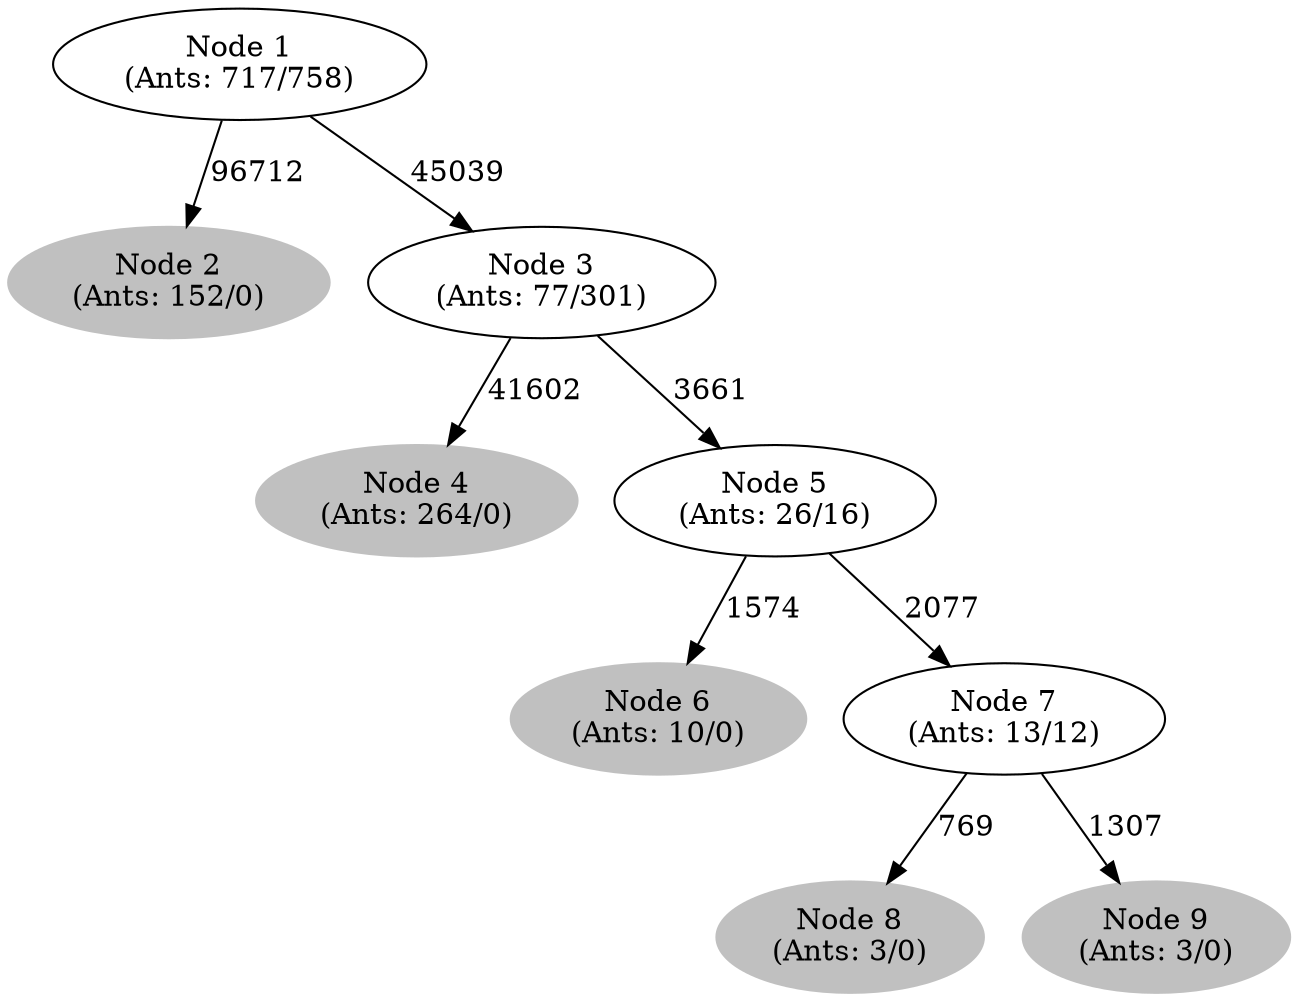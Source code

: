 digraph G {
	
	 "Node 2\n(Ants: 152/0)" [style=filled,color="gray"];
	"Node 1\n(Ants: 717/758)" -> "Node 2\n(Ants: 152/0)" [label=96712];
	 "Node 1\n(Ants: 717/758)" -> "Node 3\n(Ants: 77/301)" [label=45039];
	 "Node 4\n(Ants: 264/0)" [style=filled,color="gray"];
	"Node 3\n(Ants: 77/301)" -> "Node 4\n(Ants: 264/0)" [label=41602];
	 "Node 3\n(Ants: 77/301)" -> "Node 5\n(Ants: 26/16)" [label=3661];
	 "Node 6\n(Ants: 10/0)" [style=filled,color="gray"];
	"Node 5\n(Ants: 26/16)" -> "Node 6\n(Ants: 10/0)" [label=1574];
	 "Node 5\n(Ants: 26/16)" -> "Node 7\n(Ants: 13/12)" [label=2077];
	 "Node 8\n(Ants: 3/0)" [style=filled,color="gray"];
	"Node 7\n(Ants: 13/12)" -> "Node 8\n(Ants: 3/0)" [label=769];
	 "Node 9\n(Ants: 3/0)" [style=filled,color="gray"];
	"Node 7\n(Ants: 13/12)" -> "Node 9\n(Ants: 3/0)" [label=1307];
	 
}
